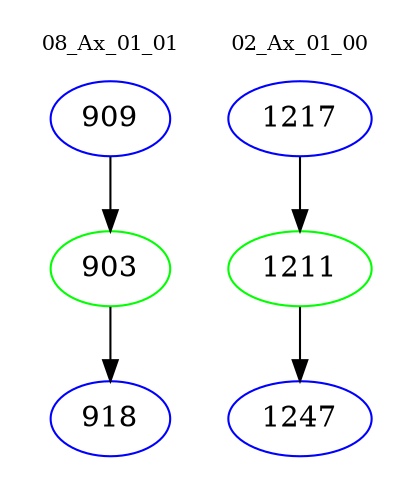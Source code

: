 digraph{
subgraph cluster_0 {
color = white
label = "08_Ax_01_01";
fontsize=10;
T0_909 [label="909", color="blue"]
T0_909 -> T0_903 [color="black"]
T0_903 [label="903", color="green"]
T0_903 -> T0_918 [color="black"]
T0_918 [label="918", color="blue"]
}
subgraph cluster_1 {
color = white
label = "02_Ax_01_00";
fontsize=10;
T1_1217 [label="1217", color="blue"]
T1_1217 -> T1_1211 [color="black"]
T1_1211 [label="1211", color="green"]
T1_1211 -> T1_1247 [color="black"]
T1_1247 [label="1247", color="blue"]
}
}
